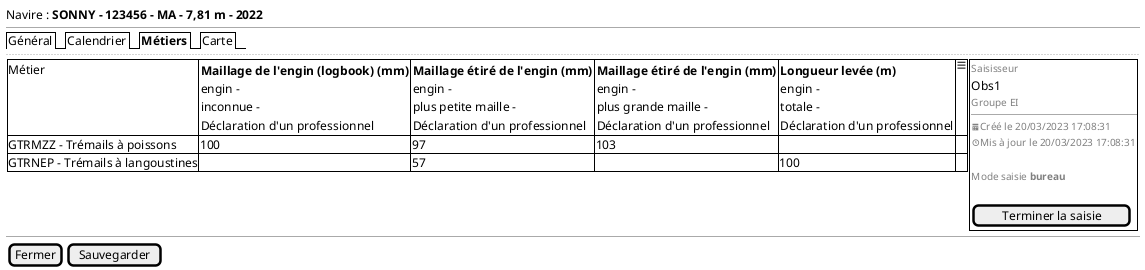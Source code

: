 @startsalt
{
  Navire : <b>SONNY - 123456 - MA - 7,81 m - 2022
  --
  {/ Général | Calendrier | <b>Métiers | Carte}
  ..

  {
  {# Métier | {<b>Maillage de l'engin (logbook) (mm)
                engin -
                inconnue -
                Déclaration d'un professionnel} |
              {<b>Maillage étiré de l'engin (mm)
                engin -
                plus petite maille -
                Déclaration d'un professionnel} |
              {<b>Maillage étiré de l'engin (mm)
                engin -
                plus grande maille -
                Déclaration d'un professionnel} |
              {<b>Longueur levée (m)
                engin -
                totale -
                Déclaration d'un professionnel} | <&menu>
     GTRMZZ - Trémails à poissons | 100 | 97 | 103 | . | .
     GTRNEP - Trémails à langoustines | . | 57 | . | 100 | .
  } | {+
              { <font color=grey size=10>Saisisseur
              Obs1
              <font color=grey size=10>Groupe EI
              --
              <font color=grey size=10><&calendar>Créé le 20/03/2023 17:08:31
              <font color=grey size=10><&clock>Mis à jour le 20/03/2023 17:08:31
              .
              <font color=grey size=10>Mode saisie <b>bureau
              .
              [ Terminer la saisie]
              }}}
  --
  { [Fermer] | [Sauvegarder] }
}
@endsalt
